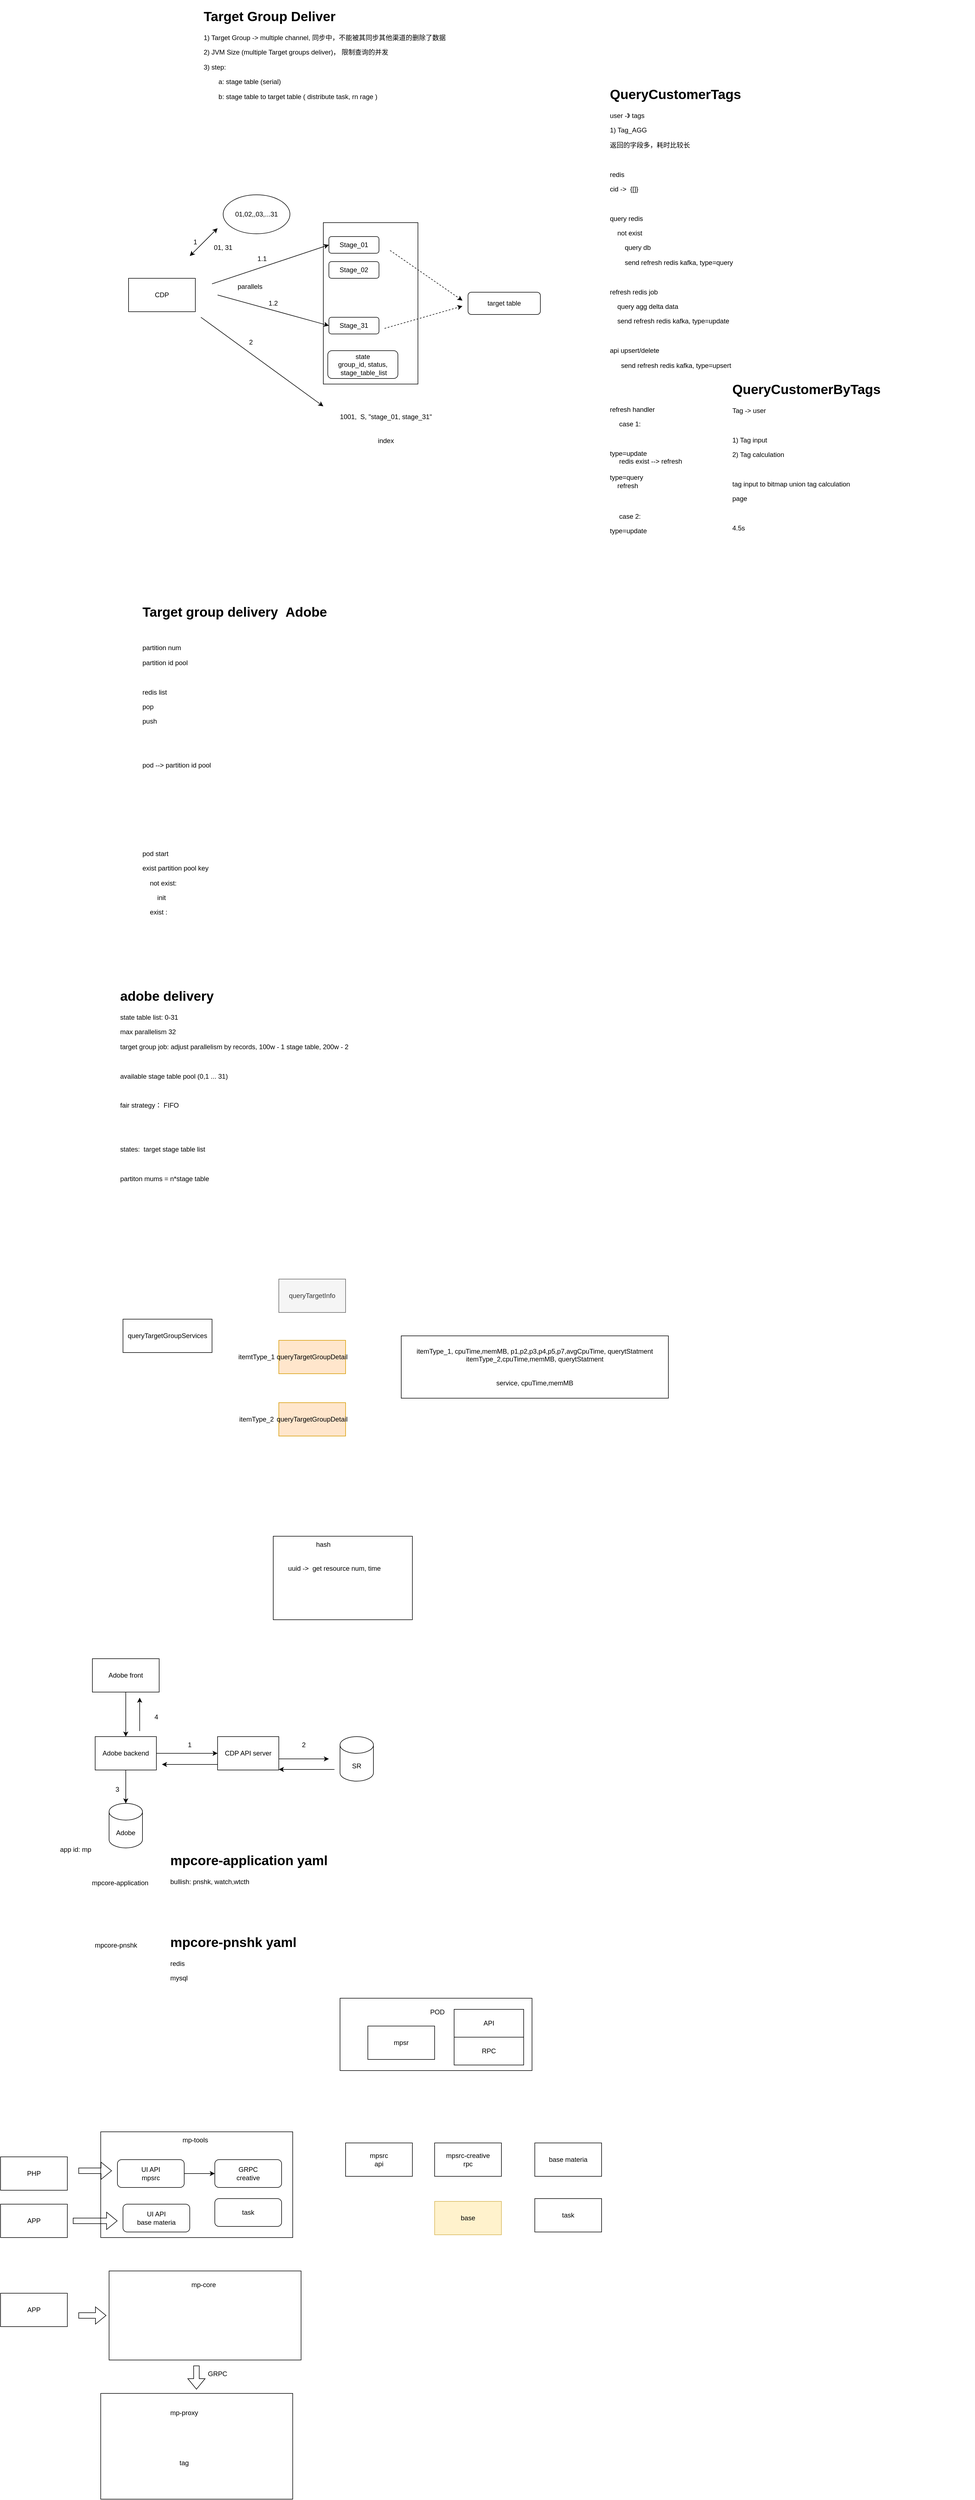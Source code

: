 <mxfile version="21.6.2" type="github">
  <diagram id="C5RBs43oDa-KdzZeNtuy" name="Page-1">
    <mxGraphModel dx="2203" dy="1950" grid="1" gridSize="10" guides="1" tooltips="1" connect="1" arrows="1" fold="1" page="1" pageScale="1" pageWidth="827" pageHeight="1169" math="0" shadow="0">
      <root>
        <mxCell id="WIyWlLk6GJQsqaUBKTNV-0" />
        <mxCell id="WIyWlLk6GJQsqaUBKTNV-1" parent="WIyWlLk6GJQsqaUBKTNV-0" />
        <mxCell id="v7MFKuo2Oexno_NfLRpl-0" value="&lt;h1&gt;QueryCustomerTags&lt;/h1&gt;&lt;p&gt;user -》 tags&lt;/p&gt;&lt;p&gt;1) Tag_AGG&lt;/p&gt;&lt;p&gt;返回的字段多，耗时比较长&lt;/p&gt;&lt;p&gt;&lt;br&gt;&lt;/p&gt;&lt;p&gt;redis&lt;/p&gt;&lt;p&gt;cid -&amp;gt; &amp;nbsp;{[]}&lt;/p&gt;&lt;p&gt;&lt;br&gt;&lt;/p&gt;&lt;p&gt;query redis&lt;/p&gt;&lt;p&gt;&lt;span style=&quot;&quot;&gt;&lt;span style=&quot;&quot;&gt;&amp;nbsp;&amp;nbsp;&amp;nbsp;&amp;nbsp;&lt;/span&gt;not exist&lt;/span&gt;&lt;br&gt;&lt;/p&gt;&lt;p&gt;&lt;span style=&quot;&quot;&gt;&lt;span style=&quot;&quot;&gt;&lt;span style=&quot;&quot;&gt;&amp;nbsp;&amp;nbsp;&amp;nbsp;&amp;nbsp;&lt;/span&gt;&lt;span style=&quot;&quot;&gt;&lt;span style=&quot;&quot;&gt;&amp;nbsp;&amp;nbsp;&amp;nbsp;&amp;nbsp;&lt;/span&gt;query db&lt;/span&gt;&lt;/span&gt;&lt;br&gt;&lt;/span&gt;&lt;/p&gt;&lt;p&gt;&lt;span style=&quot;&quot;&gt;&lt;span style=&quot;&quot;&gt;&lt;span style=&quot;&quot;&gt;&lt;span style=&quot;&quot;&gt;&lt;span style=&quot;&quot;&gt;&amp;nbsp;&amp;nbsp;&amp;nbsp;&amp;nbsp;&lt;/span&gt;&lt;span style=&quot;&quot;&gt;&lt;span style=&quot;&quot;&gt;&amp;nbsp;&amp;nbsp;&amp;nbsp;&amp;nbsp;&lt;/span&gt;send refresh redis kafka, type=query&lt;/span&gt;&lt;/span&gt;&lt;/span&gt;&lt;/span&gt;&lt;/span&gt;&lt;/p&gt;&lt;p&gt;&lt;br&gt;&lt;/p&gt;&lt;p&gt;refresh redis job&lt;/p&gt;&lt;p&gt;&lt;span style=&quot;&quot;&gt;&lt;span style=&quot;&quot;&gt;&amp;nbsp;&amp;nbsp;&amp;nbsp;&amp;nbsp;&lt;/span&gt;query agg delta data&lt;/span&gt;&lt;br&gt;&lt;/p&gt;&lt;p&gt;&lt;span style=&quot;&quot;&gt;&lt;/span&gt;&lt;span style=&quot;&quot;&gt;&amp;nbsp; &amp;nbsp; send refresh redis kafka, type=update&lt;/span&gt;&lt;/p&gt;&lt;p&gt;&lt;span style=&quot;&quot;&gt;&lt;br&gt;&lt;/span&gt;&lt;/p&gt;&lt;p&gt;api upsert/delete&lt;/p&gt;&lt;p&gt;&amp;nbsp; &amp;nbsp; &amp;nbsp; send refresh redis kafka, type=upsert&lt;br&gt;&lt;/p&gt;&lt;p&gt;&lt;span style=&quot;&quot;&gt;&lt;span style=&quot;&quot;&gt;&lt;br&gt;&lt;/span&gt;&lt;/span&gt;&lt;/p&gt;&lt;p&gt;&lt;span style=&quot;&quot;&gt;&lt;span style=&quot;&quot;&gt;&lt;br&gt;&lt;/span&gt;&lt;/span&gt;&lt;/p&gt;&lt;p&gt;&lt;span style=&quot;&quot;&gt;&lt;span style=&quot;&quot;&gt;refresh handler&lt;/span&gt;&lt;/span&gt;&lt;/p&gt;&lt;p&gt;&lt;span style=&quot;&quot;&gt;&lt;span style=&quot;&quot;&gt;&amp;nbsp; &amp;nbsp; &amp;nbsp;case 1:&lt;/span&gt;&lt;/span&gt;&lt;/p&gt;&lt;p&gt;&lt;span style=&quot;&quot;&gt;&lt;span style=&quot;&quot;&gt;&lt;span style=&quot;&quot;&gt;&lt;span style=&quot;&quot;&gt;&amp;nbsp;&amp;nbsp;&amp;nbsp;&amp;nbsp;&lt;/span&gt;&lt;span style=&quot;&quot;&gt;&lt;span style=&quot;&quot;&gt;&amp;nbsp;&amp;nbsp;&amp;nbsp;&amp;nbsp;&lt;/span&gt;&lt;/span&gt;&lt;/span&gt;&lt;/span&gt;&lt;/span&gt;&lt;/p&gt;type=update&lt;br&gt;&amp;nbsp; &amp;nbsp; &amp;nbsp;redis exist --&amp;gt; refresh&lt;br&gt;&lt;br&gt;type=query&lt;br&gt;&lt;span style=&quot;&quot;&gt;&lt;span style=&quot;&quot;&gt;&amp;nbsp;&amp;nbsp;&amp;nbsp;&amp;nbsp;&lt;/span&gt;refresh&lt;br&gt;&lt;/span&gt;&lt;br&gt;&lt;br&gt;&lt;p&gt;&lt;span style=&quot;&quot;&gt;&lt;span style=&quot;&quot;&gt;&amp;nbsp; &amp;nbsp; &amp;nbsp;case 2: &amp;nbsp; &amp;nbsp;&lt;/span&gt;&lt;br&gt;&lt;/span&gt;&lt;/p&gt;&lt;p&gt;type=update&lt;br&gt;&lt;/p&gt;&lt;p&gt;&lt;br&gt;&lt;/p&gt;&lt;p&gt;&lt;br&gt;&lt;/p&gt;&lt;p&gt;&lt;br&gt;&lt;/p&gt;&lt;p&gt;&lt;br&gt;&lt;/p&gt;" style="text;html=1;strokeColor=none;fillColor=none;spacing=5;spacingTop=-20;whiteSpace=wrap;overflow=hidden;rounded=0;" parent="WIyWlLk6GJQsqaUBKTNV-1" vertex="1">
          <mxGeometry x="790" y="20" width="490" height="840" as="geometry" />
        </mxCell>
        <mxCell id="v7MFKuo2Oexno_NfLRpl-1" value="&lt;h1&gt;Target Group Deliver&lt;/h1&gt;&lt;p&gt;1) Target Group -&amp;gt; multiple channel, 同步中，不能被其同步其他渠道的删除了数据&lt;/p&gt;&lt;p&gt;2) JVM Size (multiple Target groups deliver)， 限制查询的并发&lt;/p&gt;&lt;p&gt;3) step:&lt;/p&gt;&lt;p&gt;&lt;span style=&quot;white-space: pre;&quot;&gt;&#x9;&lt;/span&gt;a: stage table (serial)&lt;/p&gt;&lt;p&gt;&lt;span style=&quot;white-space: pre;&quot;&gt;&#x9;b: stage table to target table ( distribute task, rn rage )&lt;/span&gt;&lt;br&gt;&lt;/p&gt;" style="text;html=1;strokeColor=none;fillColor=none;spacing=5;spacingTop=-20;whiteSpace=wrap;overflow=hidden;rounded=0;" parent="WIyWlLk6GJQsqaUBKTNV-1" vertex="1">
          <mxGeometry x="60" y="-120" width="450" height="220" as="geometry" />
        </mxCell>
        <mxCell id="v7MFKuo2Oexno_NfLRpl-2" value="&lt;h1&gt;QueryCustomerByTags&lt;/h1&gt;&lt;p&gt;Tag -&amp;gt; user&lt;/p&gt;&lt;p&gt;&lt;br&gt;&lt;/p&gt;&lt;p&gt;1) Tag input&lt;/p&gt;&lt;p&gt;2) Tag calculation&lt;/p&gt;&lt;p&gt;&lt;br&gt;&lt;/p&gt;&lt;p&gt;tag input to bitmap union tag calculation&amp;nbsp;&lt;/p&gt;&lt;p&gt;page&lt;/p&gt;&lt;p&gt;&lt;br&gt;&lt;/p&gt;&lt;p&gt;4.5s&lt;/p&gt;&lt;p&gt;&lt;br&gt;&lt;/p&gt;&lt;p&gt;&lt;br&gt;&lt;/p&gt;&lt;p&gt;&lt;br&gt;&lt;/p&gt;&lt;p&gt;&lt;br&gt;&lt;/p&gt;" style="text;html=1;strokeColor=none;fillColor=none;spacing=5;spacingTop=-20;whiteSpace=wrap;overflow=hidden;rounded=0;" parent="WIyWlLk6GJQsqaUBKTNV-1" vertex="1">
          <mxGeometry x="1010" y="550" width="440" height="280" as="geometry" />
        </mxCell>
        <mxCell id="jc-Ej8lbmbuaNY_GtRM3-0" value="&lt;h1&gt;Target group delivery &amp;nbsp;Adobe&lt;/h1&gt;&lt;p&gt;&lt;br&gt;&lt;/p&gt;&lt;p&gt;partition num&lt;/p&gt;&lt;p&gt;partition id pool&lt;/p&gt;&lt;p&gt;&lt;br&gt;&lt;/p&gt;&lt;p&gt;redis list&lt;/p&gt;&lt;p&gt;pop&lt;/p&gt;&lt;p&gt;push&lt;/p&gt;&lt;p&gt;&lt;br&gt;&lt;/p&gt;&lt;p&gt;&lt;br&gt;&lt;/p&gt;&lt;p&gt;pod --&amp;gt; partition id pool&lt;/p&gt;&lt;p&gt;&lt;br&gt;&lt;/p&gt;&lt;p&gt;&lt;br&gt;&lt;/p&gt;&lt;p&gt;&lt;br&gt;&lt;/p&gt;&lt;p&gt;&lt;br&gt;&lt;/p&gt;&lt;p&gt;&lt;br&gt;&lt;/p&gt;&lt;p&gt;pod start&lt;/p&gt;&lt;p&gt;exist partition pool key&lt;/p&gt;&lt;p&gt;&amp;nbsp; &amp;nbsp; not exist:&lt;/p&gt;&lt;p&gt;&lt;span style=&quot;white-space: pre;&quot;&gt;&#x9;init&lt;/span&gt;&lt;br&gt;&lt;/p&gt;&lt;p&gt;&lt;span style=&quot;white-space: pre;&quot;&gt;&amp;nbsp;   exist :&lt;/span&gt;&lt;/p&gt;&lt;p&gt;&lt;br&gt;&lt;/p&gt;&lt;p&gt;&lt;br&gt;&lt;/p&gt;&lt;p&gt;&lt;br&gt;&lt;/p&gt;&lt;p&gt;&lt;br&gt;&lt;/p&gt;&lt;p&gt;&lt;br&gt;&lt;/p&gt;&lt;p&gt;&lt;br&gt;&lt;/p&gt;&lt;p&gt;&lt;br&gt;&lt;/p&gt;&lt;p&gt;&lt;br&gt;&lt;/p&gt;&lt;p&gt;&lt;br&gt;&lt;/p&gt;&lt;p&gt;&lt;br&gt;&lt;/p&gt;&lt;p&gt;&lt;br&gt;&lt;/p&gt;" style="text;html=1;strokeColor=none;fillColor=none;spacing=5;spacingTop=-20;whiteSpace=wrap;overflow=hidden;rounded=0;" parent="WIyWlLk6GJQsqaUBKTNV-1" vertex="1">
          <mxGeometry x="-50" y="950" width="400" height="660" as="geometry" />
        </mxCell>
        <mxCell id="qFu9IyAaj8nhZ0rDnuPP-0" value="&lt;h1&gt;adobe delivery&lt;/h1&gt;&lt;p&gt;state table list: 0-31&lt;/p&gt;&lt;p&gt;max parallelism 32&lt;/p&gt;&lt;p&gt;target group job: adjust parallelism by records, 100w - 1 stage table, 200w - 2&lt;/p&gt;&lt;p&gt;&lt;br&gt;&lt;/p&gt;&lt;p&gt;available stage table pool (0,1 ... 31)&amp;nbsp;&lt;/p&gt;&lt;p&gt;&lt;br&gt;&lt;/p&gt;&lt;p&gt;fair strategy： FIFO&lt;/p&gt;&lt;p&gt;&lt;br&gt;&lt;/p&gt;&lt;p&gt;&lt;br&gt;&lt;/p&gt;&lt;p&gt;states: &amp;nbsp;target stage table list&lt;/p&gt;&lt;p&gt;&lt;br&gt;&lt;/p&gt;&lt;p&gt;partiton mums = n*stage table&lt;/p&gt;&lt;p&gt;&lt;br&gt;&lt;/p&gt;&lt;p&gt;&lt;br&gt;&lt;/p&gt;&lt;p&gt;&lt;br&gt;&lt;/p&gt;" style="text;html=1;strokeColor=none;fillColor=none;spacing=5;spacingTop=-20;whiteSpace=wrap;overflow=hidden;rounded=0;" vertex="1" parent="WIyWlLk6GJQsqaUBKTNV-1">
          <mxGeometry x="-90" y="1640" width="450" height="430" as="geometry" />
        </mxCell>
        <mxCell id="qFu9IyAaj8nhZ0rDnuPP-1" value="queryTargetGroupServices" style="rounded=0;whiteSpace=wrap;html=1;" vertex="1" parent="WIyWlLk6GJQsqaUBKTNV-1">
          <mxGeometry x="-80" y="2240" width="160" height="60" as="geometry" />
        </mxCell>
        <mxCell id="qFu9IyAaj8nhZ0rDnuPP-2" value="queryTargetInfo" style="rounded=0;whiteSpace=wrap;html=1;fillColor=#f5f5f5;fontColor=#333333;strokeColor=#666666;" vertex="1" parent="WIyWlLk6GJQsqaUBKTNV-1">
          <mxGeometry x="200" y="2168" width="120" height="60" as="geometry" />
        </mxCell>
        <mxCell id="qFu9IyAaj8nhZ0rDnuPP-3" value="queryTargetGroupDetail" style="rounded=0;whiteSpace=wrap;html=1;fillColor=#ffe6cc;strokeColor=#d79b00;" vertex="1" parent="WIyWlLk6GJQsqaUBKTNV-1">
          <mxGeometry x="200" y="2278" width="120" height="60" as="geometry" />
        </mxCell>
        <mxCell id="qFu9IyAaj8nhZ0rDnuPP-4" value="queryTargetGroupDetail" style="rounded=0;whiteSpace=wrap;html=1;fillColor=#ffe6cc;strokeColor=#d79b00;" vertex="1" parent="WIyWlLk6GJQsqaUBKTNV-1">
          <mxGeometry x="200" y="2390" width="120" height="60" as="geometry" />
        </mxCell>
        <mxCell id="qFu9IyAaj8nhZ0rDnuPP-5" value="itemType_1, cpuTime,memMB, p1,p2,p3,p4,p5,p7,avgCpuTime, querytStatment&lt;br&gt;itemType_2,cpuTime,memMB,&amp;nbsp;querytStatment&lt;br&gt;&lt;br&gt;&lt;br&gt;service, cpuTime,memMB" style="rounded=0;whiteSpace=wrap;html=1;" vertex="1" parent="WIyWlLk6GJQsqaUBKTNV-1">
          <mxGeometry x="420" y="2270" width="480" height="112" as="geometry" />
        </mxCell>
        <mxCell id="qFu9IyAaj8nhZ0rDnuPP-6" value="itemtType_1" style="text;html=1;strokeColor=none;fillColor=none;align=center;verticalAlign=middle;whiteSpace=wrap;rounded=0;" vertex="1" parent="WIyWlLk6GJQsqaUBKTNV-1">
          <mxGeometry x="130" y="2293" width="60" height="30" as="geometry" />
        </mxCell>
        <mxCell id="qFu9IyAaj8nhZ0rDnuPP-7" value="itemType_2" style="text;html=1;strokeColor=none;fillColor=none;align=center;verticalAlign=middle;whiteSpace=wrap;rounded=0;" vertex="1" parent="WIyWlLk6GJQsqaUBKTNV-1">
          <mxGeometry x="130" y="2405" width="60" height="30" as="geometry" />
        </mxCell>
        <mxCell id="qFu9IyAaj8nhZ0rDnuPP-8" value="" style="rounded=0;whiteSpace=wrap;html=1;" vertex="1" parent="WIyWlLk6GJQsqaUBKTNV-1">
          <mxGeometry x="190" y="2630" width="250" height="150" as="geometry" />
        </mxCell>
        <mxCell id="qFu9IyAaj8nhZ0rDnuPP-9" value="hash" style="text;html=1;strokeColor=none;fillColor=none;align=center;verticalAlign=middle;whiteSpace=wrap;rounded=0;" vertex="1" parent="WIyWlLk6GJQsqaUBKTNV-1">
          <mxGeometry x="250" y="2630" width="60" height="30" as="geometry" />
        </mxCell>
        <mxCell id="qFu9IyAaj8nhZ0rDnuPP-10" value="uuid -&amp;gt; &amp;nbsp;get resource num, time" style="text;html=1;strokeColor=none;fillColor=none;align=center;verticalAlign=middle;whiteSpace=wrap;rounded=0;" vertex="1" parent="WIyWlLk6GJQsqaUBKTNV-1">
          <mxGeometry x="200" y="2675" width="200" height="25" as="geometry" />
        </mxCell>
        <mxCell id="qFu9IyAaj8nhZ0rDnuPP-11" value="CDP" style="rounded=0;whiteSpace=wrap;html=1;" vertex="1" parent="WIyWlLk6GJQsqaUBKTNV-1">
          <mxGeometry x="-70" y="370" width="120" height="60" as="geometry" />
        </mxCell>
        <mxCell id="qFu9IyAaj8nhZ0rDnuPP-12" value="" style="rounded=0;whiteSpace=wrap;html=1;" vertex="1" parent="WIyWlLk6GJQsqaUBKTNV-1">
          <mxGeometry x="280" y="270" width="170" height="290" as="geometry" />
        </mxCell>
        <mxCell id="qFu9IyAaj8nhZ0rDnuPP-13" value="Stage_01" style="rounded=1;whiteSpace=wrap;html=1;" vertex="1" parent="WIyWlLk6GJQsqaUBKTNV-1">
          <mxGeometry x="290" y="295" width="90" height="30" as="geometry" />
        </mxCell>
        <mxCell id="qFu9IyAaj8nhZ0rDnuPP-14" value="Stage_02" style="rounded=1;whiteSpace=wrap;html=1;" vertex="1" parent="WIyWlLk6GJQsqaUBKTNV-1">
          <mxGeometry x="290" y="340" width="90" height="30" as="geometry" />
        </mxCell>
        <mxCell id="qFu9IyAaj8nhZ0rDnuPP-15" value="Stage_31" style="rounded=1;whiteSpace=wrap;html=1;" vertex="1" parent="WIyWlLk6GJQsqaUBKTNV-1">
          <mxGeometry x="290" y="440" width="90" height="30" as="geometry" />
        </mxCell>
        <mxCell id="qFu9IyAaj8nhZ0rDnuPP-16" value="01,02,,03,...31" style="ellipse;whiteSpace=wrap;html=1;" vertex="1" parent="WIyWlLk6GJQsqaUBKTNV-1">
          <mxGeometry x="100" y="220" width="120" height="70" as="geometry" />
        </mxCell>
        <mxCell id="qFu9IyAaj8nhZ0rDnuPP-19" value="" style="endArrow=classic;startArrow=classic;html=1;rounded=0;" edge="1" parent="WIyWlLk6GJQsqaUBKTNV-1">
          <mxGeometry width="50" height="50" relative="1" as="geometry">
            <mxPoint x="40" y="330" as="sourcePoint" />
            <mxPoint x="90" y="280" as="targetPoint" />
          </mxGeometry>
        </mxCell>
        <mxCell id="qFu9IyAaj8nhZ0rDnuPP-20" value="01, 31" style="text;html=1;strokeColor=none;fillColor=none;align=center;verticalAlign=middle;whiteSpace=wrap;rounded=0;" vertex="1" parent="WIyWlLk6GJQsqaUBKTNV-1">
          <mxGeometry x="70" y="300" width="60" height="30" as="geometry" />
        </mxCell>
        <mxCell id="qFu9IyAaj8nhZ0rDnuPP-21" value="" style="endArrow=classic;html=1;rounded=0;entryX=0;entryY=0.5;entryDx=0;entryDy=0;" edge="1" parent="WIyWlLk6GJQsqaUBKTNV-1" target="qFu9IyAaj8nhZ0rDnuPP-13">
          <mxGeometry width="50" height="50" relative="1" as="geometry">
            <mxPoint x="80" y="380" as="sourcePoint" />
            <mxPoint x="130" y="330" as="targetPoint" />
          </mxGeometry>
        </mxCell>
        <mxCell id="qFu9IyAaj8nhZ0rDnuPP-22" value="" style="endArrow=classic;html=1;rounded=0;entryX=0;entryY=0.5;entryDx=0;entryDy=0;" edge="1" parent="WIyWlLk6GJQsqaUBKTNV-1" target="qFu9IyAaj8nhZ0rDnuPP-15">
          <mxGeometry width="50" height="50" relative="1" as="geometry">
            <mxPoint x="90" y="400" as="sourcePoint" />
            <mxPoint x="140" y="350" as="targetPoint" />
          </mxGeometry>
        </mxCell>
        <mxCell id="qFu9IyAaj8nhZ0rDnuPP-23" value="state&lt;br&gt;group_id, status, &amp;nbsp;stage_table_list" style="rounded=1;whiteSpace=wrap;html=1;" vertex="1" parent="WIyWlLk6GJQsqaUBKTNV-1">
          <mxGeometry x="288" y="500" width="126" height="50" as="geometry" />
        </mxCell>
        <mxCell id="qFu9IyAaj8nhZ0rDnuPP-24" value="1001, &amp;nbsp;S, &quot;stage_01, stage_31&quot;&lt;br&gt;&lt;br&gt;&lt;br&gt;index" style="text;html=1;strokeColor=none;fillColor=none;align=center;verticalAlign=middle;whiteSpace=wrap;rounded=0;" vertex="1" parent="WIyWlLk6GJQsqaUBKTNV-1">
          <mxGeometry x="275" y="600" width="235" height="80" as="geometry" />
        </mxCell>
        <mxCell id="qFu9IyAaj8nhZ0rDnuPP-25" value="" style="endArrow=classic;html=1;rounded=0;" edge="1" parent="WIyWlLk6GJQsqaUBKTNV-1">
          <mxGeometry width="50" height="50" relative="1" as="geometry">
            <mxPoint x="60" y="440" as="sourcePoint" />
            <mxPoint x="280" y="600" as="targetPoint" />
          </mxGeometry>
        </mxCell>
        <mxCell id="qFu9IyAaj8nhZ0rDnuPP-26" value="parallels&amp;nbsp;" style="text;html=1;strokeColor=none;fillColor=none;align=center;verticalAlign=middle;whiteSpace=wrap;rounded=0;" vertex="1" parent="WIyWlLk6GJQsqaUBKTNV-1">
          <mxGeometry x="120" y="370" width="60" height="30" as="geometry" />
        </mxCell>
        <mxCell id="qFu9IyAaj8nhZ0rDnuPP-27" value="1" style="text;html=1;strokeColor=none;fillColor=none;align=center;verticalAlign=middle;whiteSpace=wrap;rounded=0;" vertex="1" parent="WIyWlLk6GJQsqaUBKTNV-1">
          <mxGeometry x="20" y="290" width="60" height="30" as="geometry" />
        </mxCell>
        <mxCell id="qFu9IyAaj8nhZ0rDnuPP-28" value="1.1" style="text;html=1;strokeColor=none;fillColor=none;align=center;verticalAlign=middle;whiteSpace=wrap;rounded=0;" vertex="1" parent="WIyWlLk6GJQsqaUBKTNV-1">
          <mxGeometry x="140" y="320" width="60" height="30" as="geometry" />
        </mxCell>
        <mxCell id="qFu9IyAaj8nhZ0rDnuPP-29" value="1.2" style="text;html=1;strokeColor=none;fillColor=none;align=center;verticalAlign=middle;whiteSpace=wrap;rounded=0;" vertex="1" parent="WIyWlLk6GJQsqaUBKTNV-1">
          <mxGeometry x="160" y="400" width="60" height="30" as="geometry" />
        </mxCell>
        <mxCell id="qFu9IyAaj8nhZ0rDnuPP-30" value="2" style="text;html=1;strokeColor=none;fillColor=none;align=center;verticalAlign=middle;whiteSpace=wrap;rounded=0;" vertex="1" parent="WIyWlLk6GJQsqaUBKTNV-1">
          <mxGeometry x="120" y="470" width="60" height="30" as="geometry" />
        </mxCell>
        <mxCell id="qFu9IyAaj8nhZ0rDnuPP-31" value="target table" style="rounded=1;whiteSpace=wrap;html=1;" vertex="1" parent="WIyWlLk6GJQsqaUBKTNV-1">
          <mxGeometry x="540" y="395" width="130" height="40" as="geometry" />
        </mxCell>
        <mxCell id="qFu9IyAaj8nhZ0rDnuPP-32" value="" style="endArrow=classic;html=1;rounded=0;dashed=1;" edge="1" parent="WIyWlLk6GJQsqaUBKTNV-1">
          <mxGeometry width="50" height="50" relative="1" as="geometry">
            <mxPoint x="400" y="320" as="sourcePoint" />
            <mxPoint x="530" y="410" as="targetPoint" />
          </mxGeometry>
        </mxCell>
        <mxCell id="qFu9IyAaj8nhZ0rDnuPP-34" value="" style="endArrow=classic;html=1;rounded=0;dashed=1;" edge="1" parent="WIyWlLk6GJQsqaUBKTNV-1">
          <mxGeometry width="50" height="50" relative="1" as="geometry">
            <mxPoint x="390" y="460" as="sourcePoint" />
            <mxPoint x="530" y="420" as="targetPoint" />
          </mxGeometry>
        </mxCell>
        <mxCell id="qFu9IyAaj8nhZ0rDnuPP-36" value="CDP API server" style="rounded=0;whiteSpace=wrap;html=1;" vertex="1" parent="WIyWlLk6GJQsqaUBKTNV-1">
          <mxGeometry x="90" y="2990" width="110" height="60" as="geometry" />
        </mxCell>
        <mxCell id="qFu9IyAaj8nhZ0rDnuPP-37" value="SR" style="shape=cylinder3;whiteSpace=wrap;html=1;boundedLbl=1;backgroundOutline=1;size=15;" vertex="1" parent="WIyWlLk6GJQsqaUBKTNV-1">
          <mxGeometry x="310" y="2990" width="60" height="80" as="geometry" />
        </mxCell>
        <mxCell id="qFu9IyAaj8nhZ0rDnuPP-39" value="" style="endArrow=classic;html=1;rounded=0;" edge="1" parent="WIyWlLk6GJQsqaUBKTNV-1">
          <mxGeometry width="50" height="50" relative="1" as="geometry">
            <mxPoint x="200" y="3030" as="sourcePoint" />
            <mxPoint x="290" y="3030" as="targetPoint" />
          </mxGeometry>
        </mxCell>
        <mxCell id="qFu9IyAaj8nhZ0rDnuPP-45" style="edgeStyle=orthogonalEdgeStyle;rounded=0;orthogonalLoop=1;jettySize=auto;html=1;entryX=0.5;entryY=0;entryDx=0;entryDy=0;entryPerimeter=0;" edge="1" parent="WIyWlLk6GJQsqaUBKTNV-1" source="qFu9IyAaj8nhZ0rDnuPP-40" target="qFu9IyAaj8nhZ0rDnuPP-44">
          <mxGeometry relative="1" as="geometry" />
        </mxCell>
        <mxCell id="qFu9IyAaj8nhZ0rDnuPP-40" value="Adobe backend" style="rounded=0;whiteSpace=wrap;html=1;" vertex="1" parent="WIyWlLk6GJQsqaUBKTNV-1">
          <mxGeometry x="-130" y="2990" width="110" height="60" as="geometry" />
        </mxCell>
        <mxCell id="qFu9IyAaj8nhZ0rDnuPP-41" value="" style="endArrow=classic;html=1;rounded=0;entryX=0;entryY=0.5;entryDx=0;entryDy=0;" edge="1" parent="WIyWlLk6GJQsqaUBKTNV-1" target="qFu9IyAaj8nhZ0rDnuPP-36">
          <mxGeometry width="50" height="50" relative="1" as="geometry">
            <mxPoint x="-20" y="3020" as="sourcePoint" />
            <mxPoint x="30" y="2970" as="targetPoint" />
          </mxGeometry>
        </mxCell>
        <mxCell id="qFu9IyAaj8nhZ0rDnuPP-42" value="" style="endArrow=classic;html=1;rounded=0;" edge="1" parent="WIyWlLk6GJQsqaUBKTNV-1">
          <mxGeometry width="50" height="50" relative="1" as="geometry">
            <mxPoint x="300" y="3049" as="sourcePoint" />
            <mxPoint x="200" y="3049" as="targetPoint" />
          </mxGeometry>
        </mxCell>
        <mxCell id="qFu9IyAaj8nhZ0rDnuPP-43" value="" style="endArrow=classic;html=1;rounded=0;" edge="1" parent="WIyWlLk6GJQsqaUBKTNV-1">
          <mxGeometry width="50" height="50" relative="1" as="geometry">
            <mxPoint x="90" y="3040" as="sourcePoint" />
            <mxPoint x="-10" y="3040" as="targetPoint" />
          </mxGeometry>
        </mxCell>
        <mxCell id="qFu9IyAaj8nhZ0rDnuPP-44" value="Adobe" style="shape=cylinder3;whiteSpace=wrap;html=1;boundedLbl=1;backgroundOutline=1;size=15;" vertex="1" parent="WIyWlLk6GJQsqaUBKTNV-1">
          <mxGeometry x="-105" y="3110" width="60" height="80" as="geometry" />
        </mxCell>
        <mxCell id="qFu9IyAaj8nhZ0rDnuPP-46" value="1" style="text;html=1;strokeColor=none;fillColor=none;align=center;verticalAlign=middle;whiteSpace=wrap;rounded=0;" vertex="1" parent="WIyWlLk6GJQsqaUBKTNV-1">
          <mxGeometry x="10" y="2990" width="60" height="30" as="geometry" />
        </mxCell>
        <mxCell id="qFu9IyAaj8nhZ0rDnuPP-47" value="2" style="text;html=1;strokeColor=none;fillColor=none;align=center;verticalAlign=middle;whiteSpace=wrap;rounded=0;" vertex="1" parent="WIyWlLk6GJQsqaUBKTNV-1">
          <mxGeometry x="215" y="2990" width="60" height="30" as="geometry" />
        </mxCell>
        <mxCell id="qFu9IyAaj8nhZ0rDnuPP-48" value="3" style="text;html=1;strokeColor=none;fillColor=none;align=center;verticalAlign=middle;whiteSpace=wrap;rounded=0;" vertex="1" parent="WIyWlLk6GJQsqaUBKTNV-1">
          <mxGeometry x="-120" y="3070" width="60" height="30" as="geometry" />
        </mxCell>
        <mxCell id="qFu9IyAaj8nhZ0rDnuPP-50" style="edgeStyle=orthogonalEdgeStyle;rounded=0;orthogonalLoop=1;jettySize=auto;html=1;entryX=0.5;entryY=0;entryDx=0;entryDy=0;" edge="1" parent="WIyWlLk6GJQsqaUBKTNV-1" source="qFu9IyAaj8nhZ0rDnuPP-49" target="qFu9IyAaj8nhZ0rDnuPP-40">
          <mxGeometry relative="1" as="geometry" />
        </mxCell>
        <mxCell id="qFu9IyAaj8nhZ0rDnuPP-49" value="Adobe front" style="rounded=0;whiteSpace=wrap;html=1;" vertex="1" parent="WIyWlLk6GJQsqaUBKTNV-1">
          <mxGeometry x="-135" y="2850" width="120" height="60" as="geometry" />
        </mxCell>
        <mxCell id="qFu9IyAaj8nhZ0rDnuPP-51" value="" style="endArrow=classic;html=1;rounded=0;" edge="1" parent="WIyWlLk6GJQsqaUBKTNV-1">
          <mxGeometry width="50" height="50" relative="1" as="geometry">
            <mxPoint x="-50" y="2980" as="sourcePoint" />
            <mxPoint x="-50" y="2920" as="targetPoint" />
          </mxGeometry>
        </mxCell>
        <mxCell id="qFu9IyAaj8nhZ0rDnuPP-52" value="4" style="text;html=1;strokeColor=none;fillColor=none;align=center;verticalAlign=middle;whiteSpace=wrap;rounded=0;" vertex="1" parent="WIyWlLk6GJQsqaUBKTNV-1">
          <mxGeometry x="-50" y="2940" width="60" height="30" as="geometry" />
        </mxCell>
        <mxCell id="qFu9IyAaj8nhZ0rDnuPP-54" value="mpcore-pnshk" style="text;html=1;strokeColor=none;fillColor=none;align=center;verticalAlign=middle;whiteSpace=wrap;rounded=0;" vertex="1" parent="WIyWlLk6GJQsqaUBKTNV-1">
          <mxGeometry x="-145" y="3350" width="105" height="30" as="geometry" />
        </mxCell>
        <mxCell id="qFu9IyAaj8nhZ0rDnuPP-55" value="&lt;h1&gt;mpcore-application yaml&lt;/h1&gt;&lt;p&gt;bullish: pnshk, watch,wtcth&lt;/p&gt;&lt;p&gt;&lt;br&gt;&lt;/p&gt;" style="text;html=1;strokeColor=none;fillColor=none;spacing=5;spacingTop=-20;whiteSpace=wrap;overflow=hidden;rounded=0;" vertex="1" parent="WIyWlLk6GJQsqaUBKTNV-1">
          <mxGeometry y="3192.5" width="310" height="120" as="geometry" />
        </mxCell>
        <mxCell id="qFu9IyAaj8nhZ0rDnuPP-56" value="app id: mp" style="text;html=1;strokeColor=none;fillColor=none;align=center;verticalAlign=middle;whiteSpace=wrap;rounded=0;" vertex="1" parent="WIyWlLk6GJQsqaUBKTNV-1">
          <mxGeometry x="-195" y="3177.5" width="60" height="30" as="geometry" />
        </mxCell>
        <mxCell id="qFu9IyAaj8nhZ0rDnuPP-57" value="mpcore-application" style="text;html=1;strokeColor=none;fillColor=none;align=center;verticalAlign=middle;whiteSpace=wrap;rounded=0;" vertex="1" parent="WIyWlLk6GJQsqaUBKTNV-1">
          <mxGeometry x="-150" y="3237.5" width="130" height="30" as="geometry" />
        </mxCell>
        <mxCell id="qFu9IyAaj8nhZ0rDnuPP-58" value="" style="rounded=0;whiteSpace=wrap;html=1;" vertex="1" parent="WIyWlLk6GJQsqaUBKTNV-1">
          <mxGeometry x="-120" y="3700" width="345" height="190" as="geometry" />
        </mxCell>
        <mxCell id="qFu9IyAaj8nhZ0rDnuPP-59" value="GRPC&lt;br&gt;creative" style="rounded=1;whiteSpace=wrap;html=1;" vertex="1" parent="WIyWlLk6GJQsqaUBKTNV-1">
          <mxGeometry x="85" y="3750" width="120" height="50" as="geometry" />
        </mxCell>
        <mxCell id="qFu9IyAaj8nhZ0rDnuPP-60" value="mp-tools" style="text;html=1;strokeColor=none;fillColor=none;align=center;verticalAlign=middle;whiteSpace=wrap;rounded=0;" vertex="1" parent="WIyWlLk6GJQsqaUBKTNV-1">
          <mxGeometry x="20" y="3700" width="60" height="30" as="geometry" />
        </mxCell>
        <mxCell id="qFu9IyAaj8nhZ0rDnuPP-64" style="edgeStyle=orthogonalEdgeStyle;rounded=0;orthogonalLoop=1;jettySize=auto;html=1;" edge="1" parent="WIyWlLk6GJQsqaUBKTNV-1" source="qFu9IyAaj8nhZ0rDnuPP-62" target="qFu9IyAaj8nhZ0rDnuPP-59">
          <mxGeometry relative="1" as="geometry" />
        </mxCell>
        <mxCell id="qFu9IyAaj8nhZ0rDnuPP-62" value="UI API&lt;br&gt;mpsrc" style="rounded=1;whiteSpace=wrap;html=1;" vertex="1" parent="WIyWlLk6GJQsqaUBKTNV-1">
          <mxGeometry x="-90" y="3750" width="120" height="50" as="geometry" />
        </mxCell>
        <mxCell id="qFu9IyAaj8nhZ0rDnuPP-63" value="UI API&lt;br&gt;base materia" style="rounded=1;whiteSpace=wrap;html=1;" vertex="1" parent="WIyWlLk6GJQsqaUBKTNV-1">
          <mxGeometry x="-80" y="3830" width="120" height="50" as="geometry" />
        </mxCell>
        <mxCell id="qFu9IyAaj8nhZ0rDnuPP-65" value="PHP" style="rounded=0;whiteSpace=wrap;html=1;" vertex="1" parent="WIyWlLk6GJQsqaUBKTNV-1">
          <mxGeometry x="-300" y="3745" width="120" height="60" as="geometry" />
        </mxCell>
        <mxCell id="qFu9IyAaj8nhZ0rDnuPP-66" value="" style="shape=flexArrow;endArrow=classic;html=1;rounded=0;" edge="1" parent="WIyWlLk6GJQsqaUBKTNV-1">
          <mxGeometry width="50" height="50" relative="1" as="geometry">
            <mxPoint x="-160" y="3770" as="sourcePoint" />
            <mxPoint x="-100" y="3770" as="targetPoint" />
          </mxGeometry>
        </mxCell>
        <mxCell id="qFu9IyAaj8nhZ0rDnuPP-67" value="" style="rounded=0;whiteSpace=wrap;html=1;" vertex="1" parent="WIyWlLk6GJQsqaUBKTNV-1">
          <mxGeometry x="-105" y="3950" width="345" height="160" as="geometry" />
        </mxCell>
        <mxCell id="qFu9IyAaj8nhZ0rDnuPP-68" value="mp-core" style="text;html=1;strokeColor=none;fillColor=none;align=center;verticalAlign=middle;whiteSpace=wrap;rounded=0;" vertex="1" parent="WIyWlLk6GJQsqaUBKTNV-1">
          <mxGeometry x="35" y="3960" width="60" height="30" as="geometry" />
        </mxCell>
        <mxCell id="qFu9IyAaj8nhZ0rDnuPP-69" value="" style="rounded=0;whiteSpace=wrap;html=1;" vertex="1" parent="WIyWlLk6GJQsqaUBKTNV-1">
          <mxGeometry x="-120" y="4170" width="345" height="190" as="geometry" />
        </mxCell>
        <mxCell id="qFu9IyAaj8nhZ0rDnuPP-70" value="mp-proxy" style="text;html=1;strokeColor=none;fillColor=none;align=center;verticalAlign=middle;whiteSpace=wrap;rounded=0;" vertex="1" parent="WIyWlLk6GJQsqaUBKTNV-1">
          <mxGeometry y="4190" width="60" height="30" as="geometry" />
        </mxCell>
        <mxCell id="qFu9IyAaj8nhZ0rDnuPP-71" value="task" style="rounded=1;whiteSpace=wrap;html=1;" vertex="1" parent="WIyWlLk6GJQsqaUBKTNV-1">
          <mxGeometry x="85" y="3820" width="120" height="50" as="geometry" />
        </mxCell>
        <mxCell id="qFu9IyAaj8nhZ0rDnuPP-72" value="APP" style="rounded=0;whiteSpace=wrap;html=1;" vertex="1" parent="WIyWlLk6GJQsqaUBKTNV-1">
          <mxGeometry x="-300" y="3830" width="120" height="60" as="geometry" />
        </mxCell>
        <mxCell id="qFu9IyAaj8nhZ0rDnuPP-73" value="" style="shape=flexArrow;endArrow=classic;html=1;rounded=0;entryX=0.087;entryY=0.842;entryDx=0;entryDy=0;entryPerimeter=0;" edge="1" parent="WIyWlLk6GJQsqaUBKTNV-1" target="qFu9IyAaj8nhZ0rDnuPP-58">
          <mxGeometry width="50" height="50" relative="1" as="geometry">
            <mxPoint x="-170" y="3860" as="sourcePoint" />
            <mxPoint x="-120" y="3810" as="targetPoint" />
          </mxGeometry>
        </mxCell>
        <mxCell id="qFu9IyAaj8nhZ0rDnuPP-74" value="APP" style="rounded=0;whiteSpace=wrap;html=1;" vertex="1" parent="WIyWlLk6GJQsqaUBKTNV-1">
          <mxGeometry x="-300" y="3990" width="120" height="60" as="geometry" />
        </mxCell>
        <mxCell id="qFu9IyAaj8nhZ0rDnuPP-75" value="" style="shape=flexArrow;endArrow=classic;html=1;rounded=0;" edge="1" parent="WIyWlLk6GJQsqaUBKTNV-1">
          <mxGeometry width="50" height="50" relative="1" as="geometry">
            <mxPoint x="-160" y="4030" as="sourcePoint" />
            <mxPoint x="-110" y="4030" as="targetPoint" />
          </mxGeometry>
        </mxCell>
        <mxCell id="qFu9IyAaj8nhZ0rDnuPP-76" value="tag" style="text;html=1;strokeColor=none;fillColor=none;align=center;verticalAlign=middle;whiteSpace=wrap;rounded=0;" vertex="1" parent="WIyWlLk6GJQsqaUBKTNV-1">
          <mxGeometry y="4280" width="60" height="30" as="geometry" />
        </mxCell>
        <mxCell id="qFu9IyAaj8nhZ0rDnuPP-77" value="" style="shape=flexArrow;endArrow=classic;html=1;rounded=0;" edge="1" parent="WIyWlLk6GJQsqaUBKTNV-1">
          <mxGeometry width="50" height="50" relative="1" as="geometry">
            <mxPoint x="52" y="4120" as="sourcePoint" />
            <mxPoint x="52" y="4163" as="targetPoint" />
          </mxGeometry>
        </mxCell>
        <mxCell id="qFu9IyAaj8nhZ0rDnuPP-78" value="GRPC" style="text;html=1;strokeColor=none;fillColor=none;align=center;verticalAlign=middle;whiteSpace=wrap;rounded=0;" vertex="1" parent="WIyWlLk6GJQsqaUBKTNV-1">
          <mxGeometry x="60" y="4120" width="60" height="30" as="geometry" />
        </mxCell>
        <mxCell id="qFu9IyAaj8nhZ0rDnuPP-79" value="mpsrc&lt;br&gt;api" style="rounded=0;whiteSpace=wrap;html=1;" vertex="1" parent="WIyWlLk6GJQsqaUBKTNV-1">
          <mxGeometry x="320" y="3720" width="120" height="60" as="geometry" />
        </mxCell>
        <mxCell id="qFu9IyAaj8nhZ0rDnuPP-80" value="base materia" style="rounded=0;whiteSpace=wrap;html=1;" vertex="1" parent="WIyWlLk6GJQsqaUBKTNV-1">
          <mxGeometry x="660" y="3720" width="120" height="60" as="geometry" />
        </mxCell>
        <mxCell id="qFu9IyAaj8nhZ0rDnuPP-81" value="mpsrc-creative&lt;br&gt;rpc" style="rounded=0;whiteSpace=wrap;html=1;" vertex="1" parent="WIyWlLk6GJQsqaUBKTNV-1">
          <mxGeometry x="480" y="3720" width="120" height="60" as="geometry" />
        </mxCell>
        <mxCell id="qFu9IyAaj8nhZ0rDnuPP-82" value="task" style="rounded=0;whiteSpace=wrap;html=1;" vertex="1" parent="WIyWlLk6GJQsqaUBKTNV-1">
          <mxGeometry x="660" y="3820" width="120" height="60" as="geometry" />
        </mxCell>
        <mxCell id="qFu9IyAaj8nhZ0rDnuPP-85" value="base" style="rounded=0;whiteSpace=wrap;html=1;fillColor=#fff2cc;strokeColor=#d6b656;" vertex="1" parent="WIyWlLk6GJQsqaUBKTNV-1">
          <mxGeometry x="480" y="3825" width="120" height="60" as="geometry" />
        </mxCell>
        <mxCell id="qFu9IyAaj8nhZ0rDnuPP-94" value="" style="rounded=0;whiteSpace=wrap;html=1;" vertex="1" parent="WIyWlLk6GJQsqaUBKTNV-1">
          <mxGeometry x="310" y="3460" width="345" height="130" as="geometry" />
        </mxCell>
        <mxCell id="qFu9IyAaj8nhZ0rDnuPP-95" value="mpsr" style="rounded=0;whiteSpace=wrap;html=1;" vertex="1" parent="WIyWlLk6GJQsqaUBKTNV-1">
          <mxGeometry x="360" y="3510" width="120" height="60" as="geometry" />
        </mxCell>
        <mxCell id="qFu9IyAaj8nhZ0rDnuPP-96" value="API" style="rounded=0;whiteSpace=wrap;html=1;" vertex="1" parent="WIyWlLk6GJQsqaUBKTNV-1">
          <mxGeometry x="515" y="3480" width="125" height="50" as="geometry" />
        </mxCell>
        <mxCell id="qFu9IyAaj8nhZ0rDnuPP-97" value="POD" style="text;html=1;strokeColor=none;fillColor=none;align=center;verticalAlign=middle;whiteSpace=wrap;rounded=0;" vertex="1" parent="WIyWlLk6GJQsqaUBKTNV-1">
          <mxGeometry x="455" y="3470" width="60" height="30" as="geometry" />
        </mxCell>
        <mxCell id="qFu9IyAaj8nhZ0rDnuPP-98" value="RPC" style="rounded=0;whiteSpace=wrap;html=1;" vertex="1" parent="WIyWlLk6GJQsqaUBKTNV-1">
          <mxGeometry x="515" y="3530" width="125" height="50" as="geometry" />
        </mxCell>
        <mxCell id="qFu9IyAaj8nhZ0rDnuPP-101" value="&lt;h1&gt;mpcore-pnshk yaml&lt;/h1&gt;&lt;p&gt;redis&lt;/p&gt;&lt;p&gt;mysql&lt;/p&gt;&lt;p&gt;&lt;br&gt;&lt;/p&gt;" style="text;html=1;strokeColor=none;fillColor=none;spacing=5;spacingTop=-20;whiteSpace=wrap;overflow=hidden;rounded=0;" vertex="1" parent="WIyWlLk6GJQsqaUBKTNV-1">
          <mxGeometry y="3340" width="310" height="120" as="geometry" />
        </mxCell>
      </root>
    </mxGraphModel>
  </diagram>
</mxfile>
